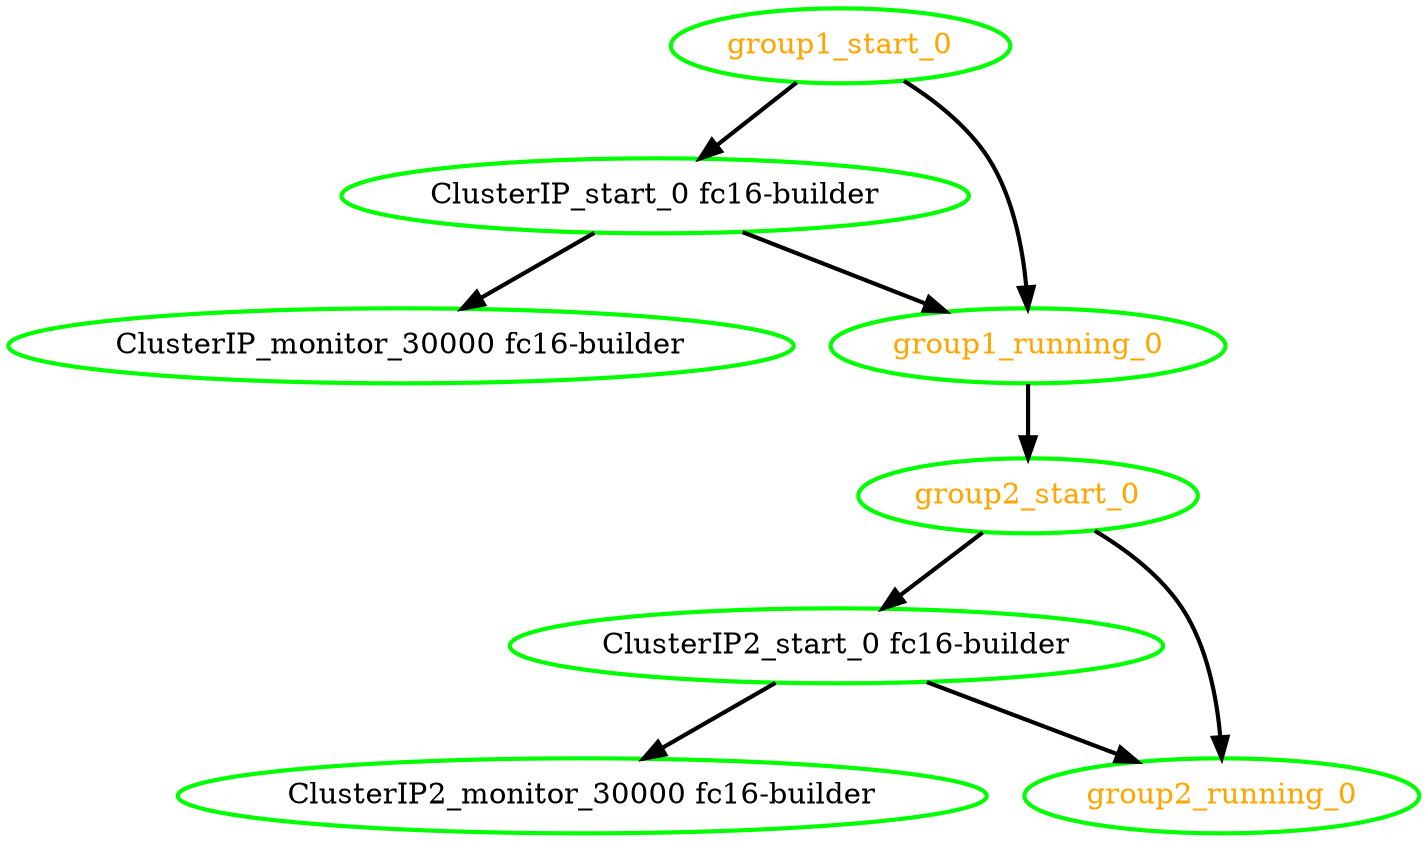 digraph "g" {
"ClusterIP2_monitor_30000 fc16-builder" [ style=bold color="green" fontcolor="black"  ]
"ClusterIP2_start_0 fc16-builder" -> "ClusterIP2_monitor_30000 fc16-builder" [ style = bold]
"ClusterIP2_start_0 fc16-builder" -> "group2_running_0" [ style = bold]
"ClusterIP2_start_0 fc16-builder" [ style=bold color="green" fontcolor="black"  ]
"ClusterIP_monitor_30000 fc16-builder" [ style=bold color="green" fontcolor="black"  ]
"ClusterIP_start_0 fc16-builder" -> "ClusterIP_monitor_30000 fc16-builder" [ style = bold]
"ClusterIP_start_0 fc16-builder" -> "group1_running_0" [ style = bold]
"ClusterIP_start_0 fc16-builder" [ style=bold color="green" fontcolor="black"  ]
"group1_running_0" -> "group2_start_0" [ style = bold]
"group1_running_0" [ style=bold color="green" fontcolor="orange"  ]
"group1_start_0" -> "ClusterIP_start_0 fc16-builder" [ style = bold]
"group1_start_0" -> "group1_running_0" [ style = bold]
"group1_start_0" [ style=bold color="green" fontcolor="orange"  ]
"group2_running_0" [ style=bold color="green" fontcolor="orange"  ]
"group2_start_0" -> "ClusterIP2_start_0 fc16-builder" [ style = bold]
"group2_start_0" -> "group2_running_0" [ style = bold]
"group2_start_0" [ style=bold color="green" fontcolor="orange"  ]
}
